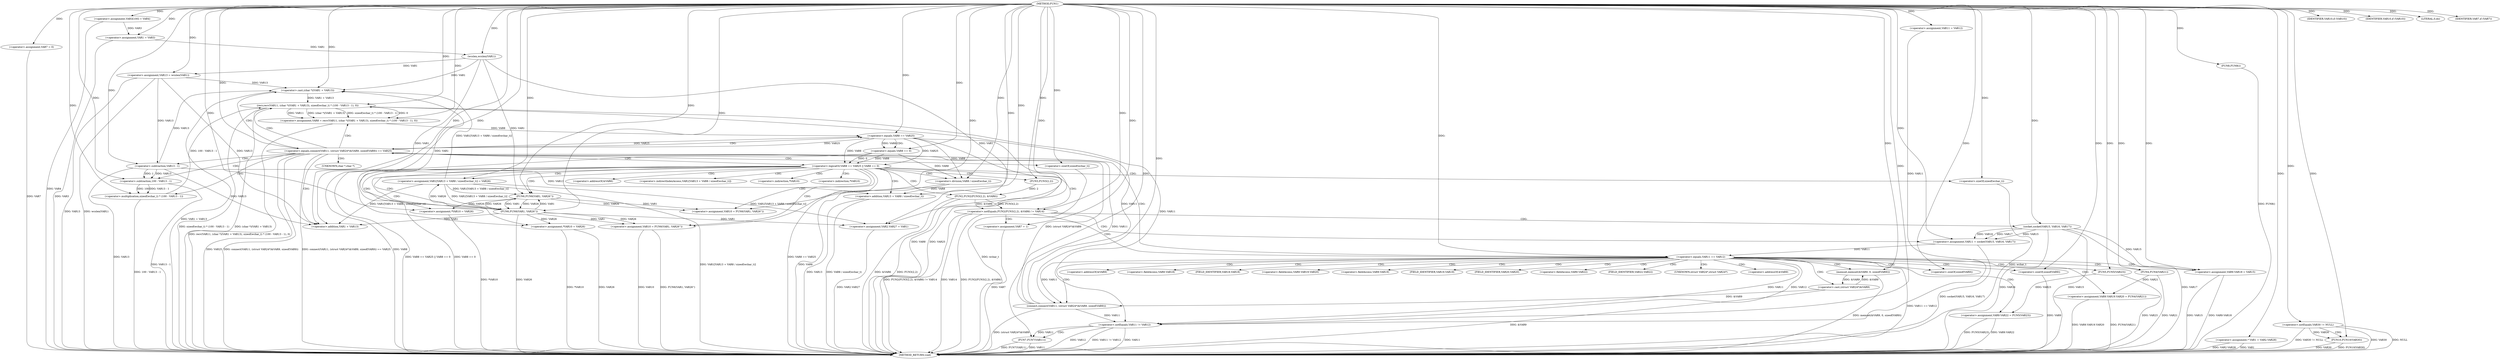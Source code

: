 digraph FUN1 {  
"1000100" [label = "(METHOD,FUN1)" ]
"1000290" [label = "(METHOD_RETURN,void)" ]
"1000105" [label = "(<operator>.assignment,VAR3[100] = VAR4)" ]
"1000108" [label = "(<operator>.assignment,VAR1 = VAR3)" ]
"1000114" [label = "(<operator>.assignment,VAR7 = 0)" ]
"1000121" [label = "(<operator>.assignment,VAR11 = VAR12)" ]
"1000125" [label = "(<operator>.assignment,VAR13 = wcslen(VAR1))" ]
"1000127" [label = "(wcslen,wcslen(VAR1))" ]
"1000132" [label = "(<operator>.notEquals,FUN2(FUN3(2,2), &VAR6) != VAR14)" ]
"1000133" [label = "(FUN2,FUN2(FUN3(2,2), &VAR6))" ]
"1000134" [label = "(FUN3,FUN3(2,2))" ]
"1000142" [label = "(<operator>.assignment,VAR7 = 1)" ]
"1000145" [label = "(<operator>.assignment,VAR11 = socket(VAR15, VAR16, VAR17))" ]
"1000147" [label = "(socket,socket(VAR15, VAR16, VAR17))" ]
"1000152" [label = "(<operator>.equals,VAR11 == VAR12)" ]
"1000157" [label = "(memset,memset(&VAR9, 0, sizeof(VAR9)))" ]
"1000161" [label = "(<operator>.sizeOf,sizeof(VAR9))" ]
"1000163" [label = "(<operator>.assignment,VAR9.VAR18 = VAR15)" ]
"1000168" [label = "(<operator>.assignment,VAR9.VAR19.VAR20 = FUN4(VAR21))" ]
"1000174" [label = "(FUN4,FUN4(VAR21))" ]
"1000176" [label = "(<operator>.assignment,VAR9.VAR22 = FUN5(VAR23))" ]
"1000180" [label = "(FUN5,FUN5(VAR23))" ]
"1000183" [label = "(<operator>.equals,connect(VAR11, (struct VAR24*)&VAR9, sizeof(VAR9)) == VAR25)" ]
"1000184" [label = "(connect,connect(VAR11, (struct VAR24*)&VAR9, sizeof(VAR9)))" ]
"1000186" [label = "(<operator>.cast,(struct VAR24*)&VAR9)" ]
"1000190" [label = "(<operator>.sizeOf,sizeof(VAR9))" ]
"1000195" [label = "(<operator>.assignment,VAR8 = recv(VAR11, (char *)(VAR1 + VAR13), sizeof(wchar_t) * (100 - VAR13 - 1), 0))" ]
"1000197" [label = "(recv,recv(VAR11, (char *)(VAR1 + VAR13), sizeof(wchar_t) * (100 - VAR13 - 1), 0))" ]
"1000199" [label = "(<operator>.cast,(char *)(VAR1 + VAR13))" ]
"1000201" [label = "(<operator>.addition,VAR1 + VAR13)" ]
"1000204" [label = "(<operator>.multiplication,sizeof(wchar_t) * (100 - VAR13 - 1))" ]
"1000205" [label = "(<operator>.sizeOf,sizeof(wchar_t))" ]
"1000207" [label = "(<operator>.subtraction,100 - VAR13 - 1)" ]
"1000209" [label = "(<operator>.subtraction,VAR13 - 1)" ]
"1000214" [label = "(<operator>.logicalOr,VAR8 == VAR25 || VAR8 == 0)" ]
"1000215" [label = "(<operator>.equals,VAR8 == VAR25)" ]
"1000218" [label = "(<operator>.equals,VAR8 == 0)" ]
"1000223" [label = "(<operator>.assignment,VAR1[VAR13 + VAR8 / sizeof(wchar_t)] = VAR26)" ]
"1000226" [label = "(<operator>.addition,VAR13 + VAR8 / sizeof(wchar_t))" ]
"1000228" [label = "(<operator>.division,VAR8 / sizeof(wchar_t))" ]
"1000230" [label = "(<operator>.sizeOf,sizeof(wchar_t))" ]
"1000233" [label = "(<operator>.assignment,VAR10 = FUN6(VAR1, VAR26''))" ]
"1000235" [label = "(FUN6,FUN6(VAR1, VAR26''))" ]
"1000239" [label = "(IDENTIFIER,VAR10,if (VAR10))" ]
"1000241" [label = "(<operator>.assignment,*VAR10 = VAR26)" ]
"1000245" [label = "(<operator>.assignment,VAR10 = FUN6(VAR1, VAR26''))" ]
"1000247" [label = "(FUN6,FUN6(VAR1, VAR26''))" ]
"1000251" [label = "(IDENTIFIER,VAR10,if (VAR10))" ]
"1000253" [label = "(<operator>.assignment,*VAR10 = VAR26)" ]
"1000257" [label = "(LITERAL,0,do)" ]
"1000259" [label = "(<operator>.notEquals,VAR11 != VAR12)" ]
"1000263" [label = "(FUN7,FUN7(VAR11))" ]
"1000266" [label = "(IDENTIFIER,VAR7,if (VAR7))" ]
"1000268" [label = "(FUN8,FUN8())" ]
"1000269" [label = "(<operator>.assignment,VAR2.VAR27 = VAR1)" ]
"1000276" [label = "(<operator>.assignment,* VAR1 = VAR2.VAR28)" ]
"1000284" [label = "(<operator>.notEquals,VAR30 != NULL)" ]
"1000288" [label = "(FUN10,FUN10(VAR30))" ]
"1000137" [label = "(<operator>.addressOf,&VAR6)" ]
"1000158" [label = "(<operator>.addressOf,&VAR9)" ]
"1000164" [label = "(<operator>.fieldAccess,VAR9.VAR18)" ]
"1000166" [label = "(FIELD_IDENTIFIER,VAR18,VAR18)" ]
"1000169" [label = "(<operator>.fieldAccess,VAR9.VAR19.VAR20)" ]
"1000170" [label = "(<operator>.fieldAccess,VAR9.VAR19)" ]
"1000172" [label = "(FIELD_IDENTIFIER,VAR19,VAR19)" ]
"1000173" [label = "(FIELD_IDENTIFIER,VAR20,VAR20)" ]
"1000177" [label = "(<operator>.fieldAccess,VAR9.VAR22)" ]
"1000179" [label = "(FIELD_IDENTIFIER,VAR22,VAR22)" ]
"1000187" [label = "(UNKNOWN,struct VAR24*,struct VAR24*)" ]
"1000188" [label = "(<operator>.addressOf,&VAR9)" ]
"1000200" [label = "(UNKNOWN,char *,char *)" ]
"1000224" [label = "(<operator>.indirectIndexAccess,VAR1[VAR13 + VAR8 / sizeof(wchar_t)])" ]
"1000242" [label = "(<operator>.indirection,*VAR10)" ]
"1000254" [label = "(<operator>.indirection,*VAR10)" ]
  "1000180" -> "1000290"  [ label = "DDG: VAR23"] 
  "1000108" -> "1000290"  [ label = "DDG: VAR3"] 
  "1000259" -> "1000290"  [ label = "DDG: VAR12"] 
  "1000259" -> "1000290"  [ label = "DDG: VAR11 != VAR12"] 
  "1000186" -> "1000290"  [ label = "DDG: &VAR9"] 
  "1000284" -> "1000290"  [ label = "DDG: NULL"] 
  "1000163" -> "1000290"  [ label = "DDG: VAR9.VAR18"] 
  "1000259" -> "1000290"  [ label = "DDG: VAR11"] 
  "1000184" -> "1000290"  [ label = "DDG: (struct VAR24*)&VAR9"] 
  "1000125" -> "1000290"  [ label = "DDG: VAR13"] 
  "1000199" -> "1000290"  [ label = "DDG: VAR1 + VAR13"] 
  "1000226" -> "1000290"  [ label = "DDG: VAR13"] 
  "1000207" -> "1000290"  [ label = "DDG: VAR13 - 1"] 
  "1000284" -> "1000290"  [ label = "DDG: VAR30"] 
  "1000284" -> "1000290"  [ label = "DDG: VAR30 != NULL"] 
  "1000209" -> "1000290"  [ label = "DDG: VAR13"] 
  "1000105" -> "1000290"  [ label = "DDG: VAR4"] 
  "1000168" -> "1000290"  [ label = "DDG: VAR9.VAR19.VAR20"] 
  "1000215" -> "1000290"  [ label = "DDG: VAR8"] 
  "1000157" -> "1000290"  [ label = "DDG: memset(&VAR9, 0, sizeof(VAR9))"] 
  "1000218" -> "1000290"  [ label = "DDG: VAR8"] 
  "1000215" -> "1000290"  [ label = "DDG: VAR25"] 
  "1000226" -> "1000290"  [ label = "DDG: VAR8 / sizeof(wchar_t)"] 
  "1000214" -> "1000290"  [ label = "DDG: VAR8 == VAR25 || VAR8 == 0"] 
  "1000253" -> "1000290"  [ label = "DDG: *VAR10"] 
  "1000205" -> "1000290"  [ label = "DDG: wchar_t"] 
  "1000132" -> "1000290"  [ label = "DDG: FUN2(FUN3(2,2), &VAR6) != VAR14"] 
  "1000132" -> "1000290"  [ label = "DDG: VAR14"] 
  "1000183" -> "1000290"  [ label = "DDG: connect(VAR11, (struct VAR24*)&VAR9, sizeof(VAR9))"] 
  "1000152" -> "1000290"  [ label = "DDG: VAR11 == VAR12"] 
  "1000268" -> "1000290"  [ label = "DDG: FUN8()"] 
  "1000228" -> "1000290"  [ label = "DDG: VAR8"] 
  "1000163" -> "1000290"  [ label = "DDG: VAR15"] 
  "1000288" -> "1000290"  [ label = "DDG: VAR30"] 
  "1000133" -> "1000290"  [ label = "DDG: FUN3(2,2)"] 
  "1000190" -> "1000290"  [ label = "DDG: VAR9"] 
  "1000114" -> "1000290"  [ label = "DDG: VAR7"] 
  "1000263" -> "1000290"  [ label = "DDG: FUN7(VAR11)"] 
  "1000176" -> "1000290"  [ label = "DDG: FUN5(VAR23)"] 
  "1000263" -> "1000290"  [ label = "DDG: VAR11"] 
  "1000214" -> "1000290"  [ label = "DDG: VAR8 == 0"] 
  "1000147" -> "1000290"  [ label = "DDG: VAR16"] 
  "1000147" -> "1000290"  [ label = "DDG: VAR15"] 
  "1000204" -> "1000290"  [ label = "DDG: 100 - VAR13 - 1"] 
  "1000125" -> "1000290"  [ label = "DDG: wcslen(VAR1)"] 
  "1000230" -> "1000290"  [ label = "DDG: wchar_t"] 
  "1000276" -> "1000290"  [ label = "DDG: VAR2.VAR28"] 
  "1000132" -> "1000290"  [ label = "DDG: FUN2(FUN3(2,2), &VAR6)"] 
  "1000195" -> "1000290"  [ label = "DDG: recv(VAR11, (char *)(VAR1 + VAR13), sizeof(wchar_t) * (100 - VAR13 - 1), 0)"] 
  "1000197" -> "1000290"  [ label = "DDG: (char *)(VAR1 + VAR13)"] 
  "1000276" -> "1000290"  [ label = "DDG: VAR1"] 
  "1000241" -> "1000290"  [ label = "DDG: *VAR10"] 
  "1000288" -> "1000290"  [ label = "DDG: FUN10(VAR30)"] 
  "1000142" -> "1000290"  [ label = "DDG: VAR7"] 
  "1000214" -> "1000290"  [ label = "DDG: VAR8 == VAR25"] 
  "1000176" -> "1000290"  [ label = "DDG: VAR9.VAR22"] 
  "1000269" -> "1000290"  [ label = "DDG: VAR2.VAR27"] 
  "1000147" -> "1000290"  [ label = "DDG: VAR17"] 
  "1000253" -> "1000290"  [ label = "DDG: VAR26"] 
  "1000245" -> "1000290"  [ label = "DDG: VAR10"] 
  "1000145" -> "1000290"  [ label = "DDG: socket(VAR15, VAR16, VAR17)"] 
  "1000183" -> "1000290"  [ label = "DDG: connect(VAR11, (struct VAR24*)&VAR9, sizeof(VAR9)) == VAR25"] 
  "1000183" -> "1000290"  [ label = "DDG: VAR25"] 
  "1000168" -> "1000290"  [ label = "DDG: FUN4(VAR21)"] 
  "1000133" -> "1000290"  [ label = "DDG: &VAR6"] 
  "1000174" -> "1000290"  [ label = "DDG: VAR21"] 
  "1000245" -> "1000290"  [ label = "DDG: FUN6(VAR1, VAR26'')"] 
  "1000247" -> "1000290"  [ label = "DDG: VAR26"] 
  "1000223" -> "1000290"  [ label = "DDG: VAR1[VAR13 + VAR8 / sizeof(wchar_t)]"] 
  "1000197" -> "1000290"  [ label = "DDG: sizeof(wchar_t) * (100 - VAR13 - 1)"] 
  "1000100" -> "1000105"  [ label = "DDG: "] 
  "1000105" -> "1000108"  [ label = "DDG: VAR3"] 
  "1000100" -> "1000108"  [ label = "DDG: "] 
  "1000100" -> "1000114"  [ label = "DDG: "] 
  "1000100" -> "1000121"  [ label = "DDG: "] 
  "1000127" -> "1000125"  [ label = "DDG: VAR1"] 
  "1000100" -> "1000125"  [ label = "DDG: "] 
  "1000108" -> "1000127"  [ label = "DDG: VAR1"] 
  "1000100" -> "1000127"  [ label = "DDG: "] 
  "1000133" -> "1000132"  [ label = "DDG: FUN3(2,2)"] 
  "1000133" -> "1000132"  [ label = "DDG: &VAR6"] 
  "1000134" -> "1000133"  [ label = "DDG: 2"] 
  "1000100" -> "1000134"  [ label = "DDG: "] 
  "1000100" -> "1000132"  [ label = "DDG: "] 
  "1000100" -> "1000142"  [ label = "DDG: "] 
  "1000147" -> "1000145"  [ label = "DDG: VAR15"] 
  "1000147" -> "1000145"  [ label = "DDG: VAR16"] 
  "1000147" -> "1000145"  [ label = "DDG: VAR17"] 
  "1000100" -> "1000145"  [ label = "DDG: "] 
  "1000100" -> "1000147"  [ label = "DDG: "] 
  "1000145" -> "1000152"  [ label = "DDG: VAR11"] 
  "1000100" -> "1000152"  [ label = "DDG: "] 
  "1000186" -> "1000157"  [ label = "DDG: &VAR9"] 
  "1000100" -> "1000157"  [ label = "DDG: "] 
  "1000100" -> "1000161"  [ label = "DDG: "] 
  "1000147" -> "1000163"  [ label = "DDG: VAR15"] 
  "1000100" -> "1000163"  [ label = "DDG: "] 
  "1000174" -> "1000168"  [ label = "DDG: VAR21"] 
  "1000100" -> "1000174"  [ label = "DDG: "] 
  "1000180" -> "1000176"  [ label = "DDG: VAR23"] 
  "1000100" -> "1000180"  [ label = "DDG: "] 
  "1000184" -> "1000183"  [ label = "DDG: VAR11"] 
  "1000184" -> "1000183"  [ label = "DDG: (struct VAR24*)&VAR9"] 
  "1000152" -> "1000184"  [ label = "DDG: VAR11"] 
  "1000100" -> "1000184"  [ label = "DDG: "] 
  "1000186" -> "1000184"  [ label = "DDG: &VAR9"] 
  "1000157" -> "1000186"  [ label = "DDG: &VAR9"] 
  "1000100" -> "1000190"  [ label = "DDG: "] 
  "1000215" -> "1000183"  [ label = "DDG: VAR25"] 
  "1000100" -> "1000183"  [ label = "DDG: "] 
  "1000197" -> "1000195"  [ label = "DDG: VAR11"] 
  "1000197" -> "1000195"  [ label = "DDG: (char *)(VAR1 + VAR13)"] 
  "1000197" -> "1000195"  [ label = "DDG: sizeof(wchar_t) * (100 - VAR13 - 1)"] 
  "1000197" -> "1000195"  [ label = "DDG: 0"] 
  "1000100" -> "1000195"  [ label = "DDG: "] 
  "1000184" -> "1000197"  [ label = "DDG: VAR11"] 
  "1000100" -> "1000197"  [ label = "DDG: "] 
  "1000199" -> "1000197"  [ label = "DDG: VAR1 + VAR13"] 
  "1000247" -> "1000199"  [ label = "DDG: VAR1"] 
  "1000127" -> "1000199"  [ label = "DDG: VAR1"] 
  "1000223" -> "1000199"  [ label = "DDG: VAR1[VAR13 + VAR8 / sizeof(wchar_t)]"] 
  "1000100" -> "1000199"  [ label = "DDG: "] 
  "1000125" -> "1000199"  [ label = "DDG: VAR13"] 
  "1000209" -> "1000199"  [ label = "DDG: VAR13"] 
  "1000247" -> "1000201"  [ label = "DDG: VAR1"] 
  "1000127" -> "1000201"  [ label = "DDG: VAR1"] 
  "1000223" -> "1000201"  [ label = "DDG: VAR1[VAR13 + VAR8 / sizeof(wchar_t)]"] 
  "1000100" -> "1000201"  [ label = "DDG: "] 
  "1000125" -> "1000201"  [ label = "DDG: VAR13"] 
  "1000209" -> "1000201"  [ label = "DDG: VAR13"] 
  "1000204" -> "1000197"  [ label = "DDG: 100 - VAR13 - 1"] 
  "1000100" -> "1000204"  [ label = "DDG: "] 
  "1000100" -> "1000205"  [ label = "DDG: "] 
  "1000207" -> "1000204"  [ label = "DDG: 100"] 
  "1000207" -> "1000204"  [ label = "DDG: VAR13 - 1"] 
  "1000100" -> "1000207"  [ label = "DDG: "] 
  "1000209" -> "1000207"  [ label = "DDG: VAR13"] 
  "1000209" -> "1000207"  [ label = "DDG: 1"] 
  "1000100" -> "1000209"  [ label = "DDG: "] 
  "1000125" -> "1000209"  [ label = "DDG: VAR13"] 
  "1000215" -> "1000214"  [ label = "DDG: VAR8"] 
  "1000215" -> "1000214"  [ label = "DDG: VAR25"] 
  "1000195" -> "1000215"  [ label = "DDG: VAR8"] 
  "1000100" -> "1000215"  [ label = "DDG: "] 
  "1000183" -> "1000215"  [ label = "DDG: VAR25"] 
  "1000218" -> "1000214"  [ label = "DDG: VAR8"] 
  "1000218" -> "1000214"  [ label = "DDG: 0"] 
  "1000215" -> "1000218"  [ label = "DDG: VAR8"] 
  "1000100" -> "1000218"  [ label = "DDG: "] 
  "1000247" -> "1000223"  [ label = "DDG: VAR26"] 
  "1000100" -> "1000223"  [ label = "DDG: "] 
  "1000209" -> "1000226"  [ label = "DDG: VAR13"] 
  "1000100" -> "1000226"  [ label = "DDG: "] 
  "1000228" -> "1000226"  [ label = "DDG: VAR8"] 
  "1000215" -> "1000228"  [ label = "DDG: VAR8"] 
  "1000218" -> "1000228"  [ label = "DDG: VAR8"] 
  "1000100" -> "1000228"  [ label = "DDG: "] 
  "1000100" -> "1000230"  [ label = "DDG: "] 
  "1000235" -> "1000233"  [ label = "DDG: VAR1"] 
  "1000235" -> "1000233"  [ label = "DDG: VAR26"] 
  "1000100" -> "1000233"  [ label = "DDG: "] 
  "1000223" -> "1000235"  [ label = "DDG: VAR1[VAR13 + VAR8 / sizeof(wchar_t)]"] 
  "1000100" -> "1000235"  [ label = "DDG: "] 
  "1000247" -> "1000235"  [ label = "DDG: VAR1"] 
  "1000127" -> "1000235"  [ label = "DDG: VAR1"] 
  "1000247" -> "1000235"  [ label = "DDG: VAR26"] 
  "1000100" -> "1000239"  [ label = "DDG: "] 
  "1000235" -> "1000241"  [ label = "DDG: VAR26"] 
  "1000100" -> "1000241"  [ label = "DDG: "] 
  "1000247" -> "1000245"  [ label = "DDG: VAR1"] 
  "1000247" -> "1000245"  [ label = "DDG: VAR26"] 
  "1000100" -> "1000245"  [ label = "DDG: "] 
  "1000235" -> "1000247"  [ label = "DDG: VAR1"] 
  "1000223" -> "1000247"  [ label = "DDG: VAR1[VAR13 + VAR8 / sizeof(wchar_t)]"] 
  "1000100" -> "1000247"  [ label = "DDG: "] 
  "1000235" -> "1000247"  [ label = "DDG: VAR26"] 
  "1000100" -> "1000251"  [ label = "DDG: "] 
  "1000247" -> "1000253"  [ label = "DDG: VAR26"] 
  "1000100" -> "1000253"  [ label = "DDG: "] 
  "1000100" -> "1000257"  [ label = "DDG: "] 
  "1000184" -> "1000259"  [ label = "DDG: VAR11"] 
  "1000152" -> "1000259"  [ label = "DDG: VAR11"] 
  "1000121" -> "1000259"  [ label = "DDG: VAR11"] 
  "1000197" -> "1000259"  [ label = "DDG: VAR11"] 
  "1000100" -> "1000259"  [ label = "DDG: "] 
  "1000152" -> "1000259"  [ label = "DDG: VAR12"] 
  "1000259" -> "1000263"  [ label = "DDG: VAR11"] 
  "1000100" -> "1000263"  [ label = "DDG: "] 
  "1000100" -> "1000266"  [ label = "DDG: "] 
  "1000100" -> "1000268"  [ label = "DDG: "] 
  "1000247" -> "1000269"  [ label = "DDG: VAR1"] 
  "1000127" -> "1000269"  [ label = "DDG: VAR1"] 
  "1000223" -> "1000269"  [ label = "DDG: VAR1[VAR13 + VAR8 / sizeof(wchar_t)]"] 
  "1000100" -> "1000269"  [ label = "DDG: "] 
  "1000100" -> "1000276"  [ label = "DDG: "] 
  "1000100" -> "1000284"  [ label = "DDG: "] 
  "1000284" -> "1000288"  [ label = "DDG: VAR30"] 
  "1000100" -> "1000288"  [ label = "DDG: "] 
  "1000132" -> "1000142"  [ label = "CDG: "] 
  "1000132" -> "1000145"  [ label = "CDG: "] 
  "1000132" -> "1000152"  [ label = "CDG: "] 
  "1000132" -> "1000147"  [ label = "CDG: "] 
  "1000152" -> "1000164"  [ label = "CDG: "] 
  "1000152" -> "1000174"  [ label = "CDG: "] 
  "1000152" -> "1000161"  [ label = "CDG: "] 
  "1000152" -> "1000166"  [ label = "CDG: "] 
  "1000152" -> "1000180"  [ label = "CDG: "] 
  "1000152" -> "1000183"  [ label = "CDG: "] 
  "1000152" -> "1000157"  [ label = "CDG: "] 
  "1000152" -> "1000188"  [ label = "CDG: "] 
  "1000152" -> "1000190"  [ label = "CDG: "] 
  "1000152" -> "1000179"  [ label = "CDG: "] 
  "1000152" -> "1000176"  [ label = "CDG: "] 
  "1000152" -> "1000187"  [ label = "CDG: "] 
  "1000152" -> "1000186"  [ label = "CDG: "] 
  "1000152" -> "1000172"  [ label = "CDG: "] 
  "1000152" -> "1000169"  [ label = "CDG: "] 
  "1000152" -> "1000163"  [ label = "CDG: "] 
  "1000152" -> "1000168"  [ label = "CDG: "] 
  "1000152" -> "1000173"  [ label = "CDG: "] 
  "1000152" -> "1000158"  [ label = "CDG: "] 
  "1000152" -> "1000170"  [ label = "CDG: "] 
  "1000152" -> "1000184"  [ label = "CDG: "] 
  "1000152" -> "1000177"  [ label = "CDG: "] 
  "1000183" -> "1000200"  [ label = "CDG: "] 
  "1000183" -> "1000199"  [ label = "CDG: "] 
  "1000183" -> "1000197"  [ label = "CDG: "] 
  "1000183" -> "1000204"  [ label = "CDG: "] 
  "1000183" -> "1000214"  [ label = "CDG: "] 
  "1000183" -> "1000201"  [ label = "CDG: "] 
  "1000183" -> "1000195"  [ label = "CDG: "] 
  "1000183" -> "1000215"  [ label = "CDG: "] 
  "1000183" -> "1000207"  [ label = "CDG: "] 
  "1000183" -> "1000205"  [ label = "CDG: "] 
  "1000183" -> "1000209"  [ label = "CDG: "] 
  "1000214" -> "1000233"  [ label = "CDG: "] 
  "1000214" -> "1000235"  [ label = "CDG: "] 
  "1000214" -> "1000224"  [ label = "CDG: "] 
  "1000214" -> "1000245"  [ label = "CDG: "] 
  "1000214" -> "1000226"  [ label = "CDG: "] 
  "1000214" -> "1000247"  [ label = "CDG: "] 
  "1000214" -> "1000230"  [ label = "CDG: "] 
  "1000214" -> "1000223"  [ label = "CDG: "] 
  "1000214" -> "1000228"  [ label = "CDG: "] 
  "1000214" -> "1000254"  [ label = "CDG: "] 
  "1000214" -> "1000253"  [ label = "CDG: "] 
  "1000214" -> "1000242"  [ label = "CDG: "] 
  "1000214" -> "1000241"  [ label = "CDG: "] 
  "1000214" -> "1000133"  [ label = "CDG: "] 
  "1000214" -> "1000132"  [ label = "CDG: "] 
  "1000214" -> "1000137"  [ label = "CDG: "] 
  "1000214" -> "1000134"  [ label = "CDG: "] 
  "1000215" -> "1000218"  [ label = "CDG: "] 
  "1000259" -> "1000263"  [ label = "CDG: "] 
  "1000284" -> "1000288"  [ label = "CDG: "] 
}
